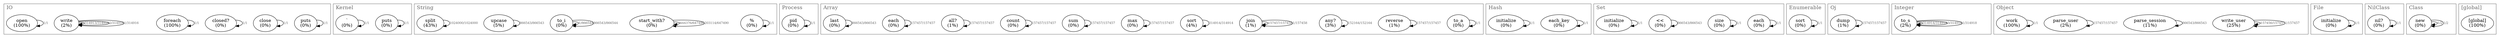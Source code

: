 digraph "Profile" {
labelloc=t;
labeljust=l;
subgraph "Thread 70212070350940" {
70212062303000 [label="puts\n(0%)"];
70212062303000 -> 70212062303000 [label="1/1" fontsize=10 fontcolor="#666666"];
70212062303160 [label="puts\n(0%)"];
70212062303160 -> 70212062303160 [label="1/1" fontsize=10 fontcolor="#666666"];
70212062303240 [label="%\n(0%)"];
70212062303240 -> 70212062303240 [label="1/1" fontsize=10 fontcolor="#666666"];
70212062303260 [label="`\n(0%)"];
70212062303260 -> 70212062303260 [label="1/1" fontsize=10 fontcolor="#666666"];
70212062303340 [label="pid\n(0%)"];
70212062303340 -> 70212062303340 [label="1/1" fontsize=10 fontcolor="#666666"];
70212062303360 [label="close\n(0%)"];
70212062303360 -> 70212062303360 [label="1/1" fontsize=10 fontcolor="#666666"];
70212062303440 [label="closed?\n(0%)"];
70212062303440 -> 70212062303440 [label="1/1" fontsize=10 fontcolor="#666666"];
70212062303460 [label="to_a\n(0%)"];
70212062303460 -> 70212062303460 [label="1/1" fontsize=10 fontcolor="#666666"];
70212062303480 [label="each_key\n(0%)"];
70212062303480 -> 70212062303480 [label="1/1" fontsize=10 fontcolor="#666666"];
70212062303600 [label="each\n(0%)"];
70212062303600 -> 70212062303600 [label="1/1" fontsize=10 fontcolor="#666666"];
70212062303720 [label="sort\n(0%)"];
70212062303720 -> 70212062303720 [label="1/1" fontsize=10 fontcolor="#666666"];
70212062303800 [label="size\n(0%)"];
70212062303800 -> 70212062303800 [label="1/1" fontsize=10 fontcolor="#666666"];
70212062303860 [label="dump\n(1%)"];
70212062303860 -> 70212062303860 [label="157457/157457" fontsize=10 fontcolor="#666666"];
70212062305480 [label="reverse\n(1%)"];
70212062305480 -> 70212062305480 [label="157457/157457" fontsize=10 fontcolor="#666666"];
70212062305600 [label="any?\n(3%)"];
70212062305600 -> 70212062305600 [label="152164/152164" fontsize=10 fontcolor="#666666"];
70212062305840 [label="join\n(1%)"];
70212062305840 -> 70212062305840 [label="157457/157458" fontsize=10 fontcolor="#666666"];
70212062305840 -> 70212062305840 [label="1/157458" fontsize=10 fontcolor="#666666"];
70212062305940 [label="sort\n(4%)"];
70212062305940 -> 70212062305940 [label="314914/314914" fontsize=10 fontcolor="#666666"];
70212062287820 [label="max\n(0%)"];
70212062287820 -> 70212062287820 [label="157457/157457" fontsize=10 fontcolor="#666666"];
70212062287680 [label="to_s\n(2%)"];
70212062287680 -> 70212062287680 [label="314914/314918" fontsize=10 fontcolor="#666666"];
70212062287680 -> 70212062287680 [label="3/314918" fontsize=10 fontcolor="#666666"];
70212062287680 -> 70212062287680 [label="1/314918" fontsize=10 fontcolor="#666666"];
70212062287560 [label="sum\n(0%)"];
70212062287560 -> 70212062287560 [label="157457/157457" fontsize=10 fontcolor="#666666"];
70212062287640 [label="count\n(0%)"];
70212062287640 -> 70212062287640 [label="157457/157457" fontsize=10 fontcolor="#666666"];
70212062287700 [label="start_with?\n(0%)"];
70212062287700 -> 70212062287700 [label="444376/647490" fontsize=10 fontcolor="#666666"];
70212062287700 -> 70212062287700 [label="203114/647490" fontsize=10 fontcolor="#666666"];
70212062289680 [label="all?\n(1%)"];
70212062289680 -> 70212062289680 [label="157457/157457" fontsize=10 fontcolor="#666666"];
70212062268640 [label="each\n(0%)"];
70212062268640 -> 70212062268640 [label="157457/157457" fontsize=10 fontcolor="#666666"];
70212062268740 [label="write_user\n(25%)"];
70212062268740 -> 70212062268740 [label="157456/157457" fontsize=10 fontcolor="#666666"];
70212062268740 -> 70212062268740 [label="1/157457" fontsize=10 fontcolor="#666666"];
70212062268940 [label="<<\n(0%)"];
70212062268940 -> 70212062268940 [label="866543/866543" fontsize=10 fontcolor="#666666"];
70212062269020 [label="last\n(0%)"];
70212062269020 -> 70212062269020 [label="866543/866543" fontsize=10 fontcolor="#666666"];
70212062269220 [label="to_i\n(0%)"];
70212062269220 -> 70212062269220 [label="1/866544" fontsize=10 fontcolor="#666666"];
70212062269220 -> 70212062269220 [label="866543/866544" fontsize=10 fontcolor="#666666"];
70212062269280 [label="upcase\n(5%)"];
70212062269280 -> 70212062269280 [label="866543/866543" fontsize=10 fontcolor="#666666"];
70212062269780 [label="parse_session\n(11%)"];
70212062269780 -> 70212062269780 [label="866543/866543" fontsize=10 fontcolor="#666666"];
70212062269820 [label="parse_user\n(2%)"];
70212062269820 -> 70212062269820 [label="157457/157457" fontsize=10 fontcolor="#666666"];
70212062269880 [label="split\n(43%)"];
70212062269880 -> 70212062269880 [label="1024000/1024000" fontsize=10 fontcolor="#666666"];
70212062270200 [label="foreach\n(100%)"];
70212062270200 -> 70212062270200 [label="1/1" fontsize=10 fontcolor="#666666"];
70212062270540 [label="write\n(2%)"];
70212062270540 -> 70212062270540 [label="314913/314916" fontsize=10 fontcolor="#666666"];
70212062270540 -> 70212062270540 [label="2/314916" fontsize=10 fontcolor="#666666"];
70212062270540 -> 70212062270540 [label="1/314916" fontsize=10 fontcolor="#666666"];
70212062272540 [label="initialize\n(0%)"];
70212062272540 -> 70212062272540 [label="1/1" fontsize=10 fontcolor="#666666"];
70212062272560 [label="open\n(100%)"];
70212062272560 -> 70212062272560 [label="1/1" fontsize=10 fontcolor="#666666"];
70212062272960 [label="nil?\n(0%)"];
70212062272960 -> 70212062272960 [label="1/1" fontsize=10 fontcolor="#666666"];
70212062273020 [label="initialize\n(0%)"];
70212062273020 -> 70212062273020 [label="1/1" fontsize=10 fontcolor="#666666"];
70212062273060 [label="initialize\n(0%)"];
70212062273060 -> 70212062273060 [label="1/1" fontsize=10 fontcolor="#666666"];
70212091189120 [label="new\n(0%)"];
70212091189120 -> 70212091189120 [label="1/2" fontsize=10 fontcolor="#666666"];
70212091189120 -> 70212091189120 [label="1/2" fontsize=10 fontcolor="#666666"];
70212091188820 [label="work\n(100%)"];
70212091188820 -> 70212091188820 [label="1/1" fontsize=10 fontcolor="#666666"];
70212091183500 [label="[global]\n(100%)"];
}
subgraph cluster_70212091249940 {
label = "[global]";
fontcolor = "#666666";
fontsize = 16;
color = "#666666";
70212091183500;
}
subgraph cluster_70212070550460 {
label = "Object";
fontcolor = "#666666";
fontsize = 16;
color = "#666666";
70212091188820;
70212062269820;
70212062269780;
70212062268740;
}
subgraph cluster_70212070550320 {
label = "Class";
fontcolor = "#666666";
fontsize = 16;
color = "#666666";
70212091189120;
}
subgraph cluster_70212062287100 {
label = "Set";
fontcolor = "#666666";
fontsize = 16;
color = "#666666";
70212062273060;
70212062268940;
70212062303800;
70212062303600;
}
subgraph cluster_70212070538920 {
label = "Hash";
fontcolor = "#666666";
fontsize = 16;
color = "#666666";
70212062273020;
70212062303480;
}
subgraph cluster_70212070538840 {
label = "NilClass";
fontcolor = "#666666";
fontsize = 16;
color = "#666666";
70212062272960;
}
subgraph cluster_70212070423300 {
label = "IO";
fontcolor = "#666666";
fontsize = 16;
color = "#666666";
70212062272560;
70212062270540;
70212062270200;
70212062303440;
70212062303360;
70212062303000;
}
subgraph cluster_70212070407740 {
label = "File";
fontcolor = "#666666";
fontsize = 16;
color = "#666666";
70212062272540;
}
subgraph cluster_70212070539080 {
label = "String";
fontcolor = "#666666";
fontsize = 16;
color = "#666666";
70212062269880;
70212062269280;
70212062269220;
70212062287700;
70212062303240;
}
subgraph cluster_70212070539000 {
label = "Array";
fontcolor = "#666666";
fontsize = 16;
color = "#666666";
70212062269020;
70212062268640;
70212062289680;
70212062287640;
70212062287560;
70212062287820;
70212062305940;
70212062305840;
70212062305600;
70212062305480;
70212062303460;
}
subgraph cluster_70212070547460 {
label = "Integer";
fontcolor = "#666666";
fontsize = 16;
color = "#666666";
70212062287680;
}
subgraph cluster_70212091302640 {
label = "Oj";
fontcolor = "#666666";
fontsize = 16;
color = "#666666";
70212062303860;
}
subgraph cluster_70212070533760 {
label = "Enumerable";
fontcolor = "#666666";
fontsize = 16;
color = "#666666";
70212062303720;
}
subgraph cluster_70212070334620 {
label = "Process";
fontcolor = "#666666";
fontsize = 16;
color = "#666666";
70212062303340;
}
subgraph cluster_70212070550080 {
label = "Kernel";
fontcolor = "#666666";
fontsize = 16;
color = "#666666";
70212062303260;
70212062303160;
}
}
